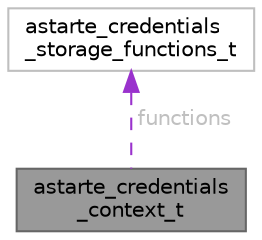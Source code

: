 digraph "astarte_credentials_context_t"
{
 // LATEX_PDF_SIZE
  bgcolor="transparent";
  edge [fontname=Helvetica,fontsize=10,labelfontname=Helvetica,labelfontsize=10];
  node [fontname=Helvetica,fontsize=10,shape=box,height=0.2,width=0.4];
  Node1 [id="Node000001",label="astarte_credentials\l_context_t",height=0.2,width=0.4,color="gray40", fillcolor="grey60", style="filled", fontcolor="black",tooltip=" "];
  Node2 -> Node1 [id="edge1_Node000001_Node000002",dir="back",color="darkorchid3",style="dashed",tooltip=" ",label=" functions",fontcolor="grey" ];
  Node2 [id="Node000002",label="astarte_credentials\l_storage_functions_t",height=0.2,width=0.4,color="grey75", fillcolor="white", style="filled",URL="$structastarte__credentials__storage__functions__t.html",tooltip=" "];
}
